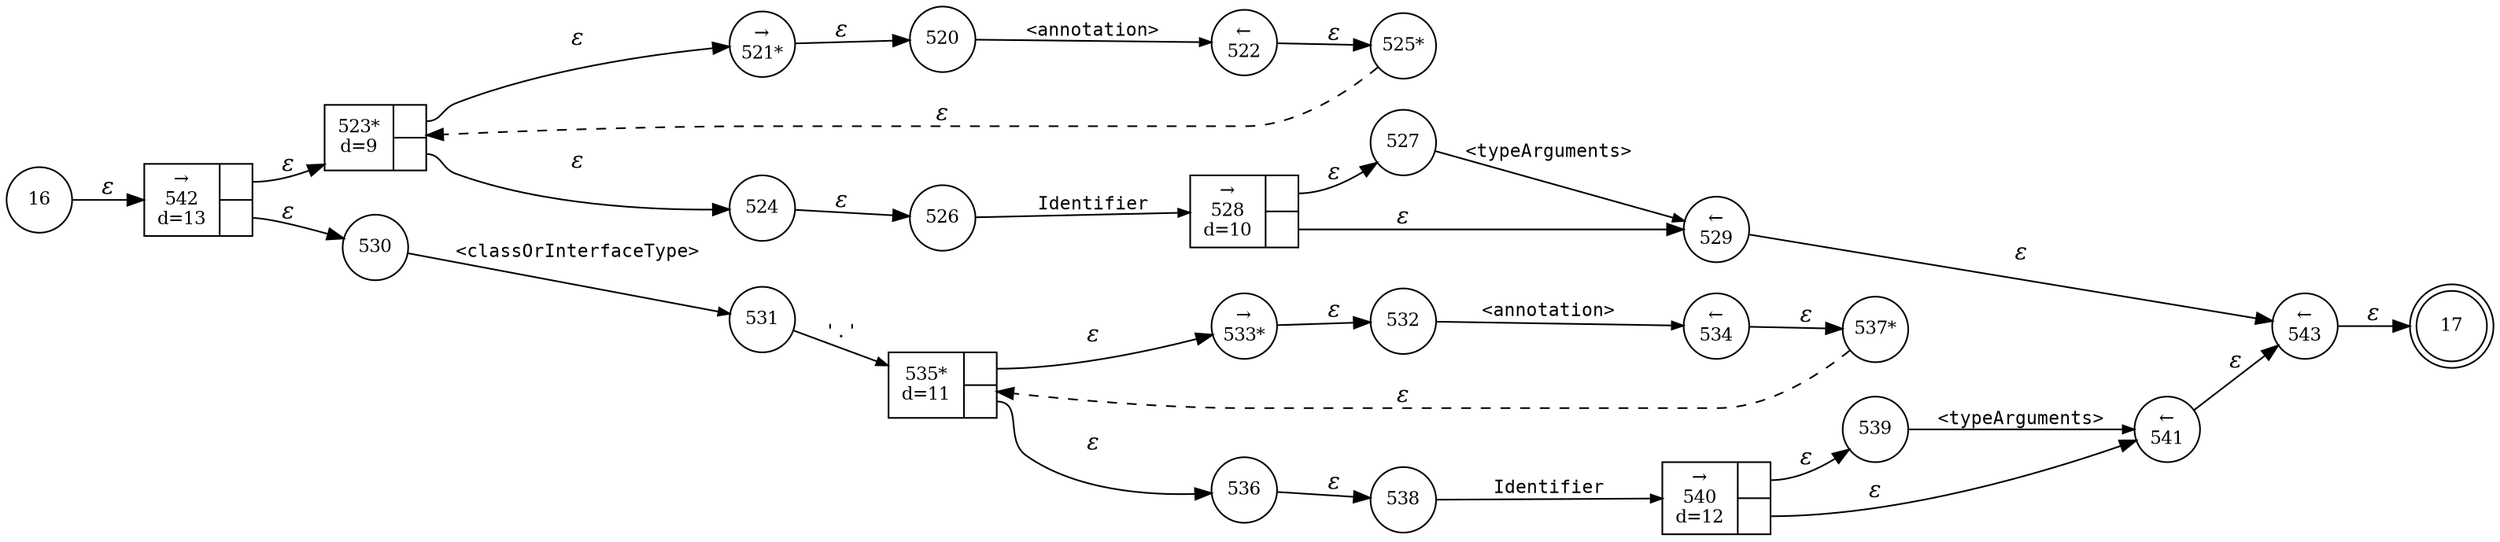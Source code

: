 digraph ATN {
rankdir=LR;
s17[fontsize=11, label="17", shape=doublecircle, fixedsize=true, width=.6];
s520[fontsize=11,label="520", shape=circle, fixedsize=true, width=.55, peripheries=1];
s521[fontsize=11,label="&rarr;\n521*", shape=circle, fixedsize=true, width=.55, peripheries=1];
s522[fontsize=11,label="&larr;\n522", shape=circle, fixedsize=true, width=.55, peripheries=1];
s523[fontsize=11,label="{523*\nd=9|{<p0>|<p1>}}", shape=record, fixedsize=false, peripheries=1];
s524[fontsize=11,label="524", shape=circle, fixedsize=true, width=.55, peripheries=1];
s525[fontsize=11,label="525*", shape=circle, fixedsize=true, width=.55, peripheries=1];
s526[fontsize=11,label="526", shape=circle, fixedsize=true, width=.55, peripheries=1];
s527[fontsize=11,label="527", shape=circle, fixedsize=true, width=.55, peripheries=1];
s16[fontsize=11,label="16", shape=circle, fixedsize=true, width=.55, peripheries=1];
s528[fontsize=11,label="{&rarr;\n528\nd=10|{<p0>|<p1>}}", shape=record, fixedsize=false, peripheries=1];
s529[fontsize=11,label="&larr;\n529", shape=circle, fixedsize=true, width=.55, peripheries=1];
s530[fontsize=11,label="530", shape=circle, fixedsize=true, width=.55, peripheries=1];
s531[fontsize=11,label="531", shape=circle, fixedsize=true, width=.55, peripheries=1];
s532[fontsize=11,label="532", shape=circle, fixedsize=true, width=.55, peripheries=1];
s533[fontsize=11,label="&rarr;\n533*", shape=circle, fixedsize=true, width=.55, peripheries=1];
s534[fontsize=11,label="&larr;\n534", shape=circle, fixedsize=true, width=.55, peripheries=1];
s535[fontsize=11,label="{535*\nd=11|{<p0>|<p1>}}", shape=record, fixedsize=false, peripheries=1];
s536[fontsize=11,label="536", shape=circle, fixedsize=true, width=.55, peripheries=1];
s537[fontsize=11,label="537*", shape=circle, fixedsize=true, width=.55, peripheries=1];
s538[fontsize=11,label="538", shape=circle, fixedsize=true, width=.55, peripheries=1];
s539[fontsize=11,label="539", shape=circle, fixedsize=true, width=.55, peripheries=1];
s540[fontsize=11,label="{&rarr;\n540\nd=12|{<p0>|<p1>}}", shape=record, fixedsize=false, peripheries=1];
s541[fontsize=11,label="&larr;\n541", shape=circle, fixedsize=true, width=.55, peripheries=1];
s542[fontsize=11,label="{&rarr;\n542\nd=13|{<p0>|<p1>}}", shape=record, fixedsize=false, peripheries=1];
s543[fontsize=11,label="&larr;\n543", shape=circle, fixedsize=true, width=.55, peripheries=1];
s16 -> s542 [fontname="Times-Italic", label="&epsilon;"];
s542:p0 -> s523 [fontname="Times-Italic", label="&epsilon;"];
s542:p1 -> s530 [fontname="Times-Italic", label="&epsilon;"];
s523:p0 -> s521 [fontname="Times-Italic", label="&epsilon;"];
s523:p1 -> s524 [fontname="Times-Italic", label="&epsilon;"];
s530 -> s531 [fontsize=11, fontname="Courier", arrowsize=.7, label = "<classOrInterfaceType>", arrowhead = normal];
s521 -> s520 [fontname="Times-Italic", label="&epsilon;"];
s524 -> s526 [fontname="Times-Italic", label="&epsilon;"];
s531 -> s535 [fontsize=11, fontname="Courier", arrowsize=.7, label = "'.'", arrowhead = normal];
s520 -> s522 [fontsize=11, fontname="Courier", arrowsize=.7, label = "<annotation>", arrowhead = normal];
s526 -> s528 [fontsize=11, fontname="Courier", arrowsize=.7, label = "Identifier", arrowhead = normal];
s535:p0 -> s533 [fontname="Times-Italic", label="&epsilon;"];
s535:p1 -> s536 [fontname="Times-Italic", label="&epsilon;"];
s522 -> s525 [fontname="Times-Italic", label="&epsilon;"];
s528:p0 -> s527 [fontname="Times-Italic", label="&epsilon;"];
s528:p1 -> s529 [fontname="Times-Italic", label="&epsilon;"];
s533 -> s532 [fontname="Times-Italic", label="&epsilon;"];
s536 -> s538 [fontname="Times-Italic", label="&epsilon;"];
s525 -> s523 [fontname="Times-Italic", label="&epsilon;", style="dashed"];
s527 -> s529 [fontsize=11, fontname="Courier", arrowsize=.7, label = "<typeArguments>", arrowhead = normal];
s529 -> s543 [fontname="Times-Italic", label="&epsilon;"];
s532 -> s534 [fontsize=11, fontname="Courier", arrowsize=.7, label = "<annotation>", arrowhead = normal];
s538 -> s540 [fontsize=11, fontname="Courier", arrowsize=.7, label = "Identifier", arrowhead = normal];
s543 -> s17 [fontname="Times-Italic", label="&epsilon;"];
s534 -> s537 [fontname="Times-Italic", label="&epsilon;"];
s540:p0 -> s539 [fontname="Times-Italic", label="&epsilon;"];
s540:p1 -> s541 [fontname="Times-Italic", label="&epsilon;"];
s537 -> s535 [fontname="Times-Italic", label="&epsilon;", style="dashed"];
s539 -> s541 [fontsize=11, fontname="Courier", arrowsize=.7, label = "<typeArguments>", arrowhead = normal];
s541 -> s543 [fontname="Times-Italic", label="&epsilon;"];
}